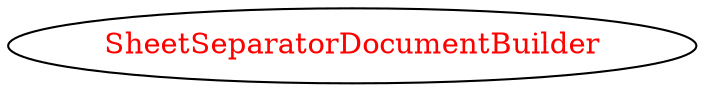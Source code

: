 digraph dependencyGraph {
 concentrate=true;
 ranksep="2.0";
 rankdir="LR"; 
 splines="ortho";
"SheetSeparatorDocumentBuilder" [fontcolor="red"];
}